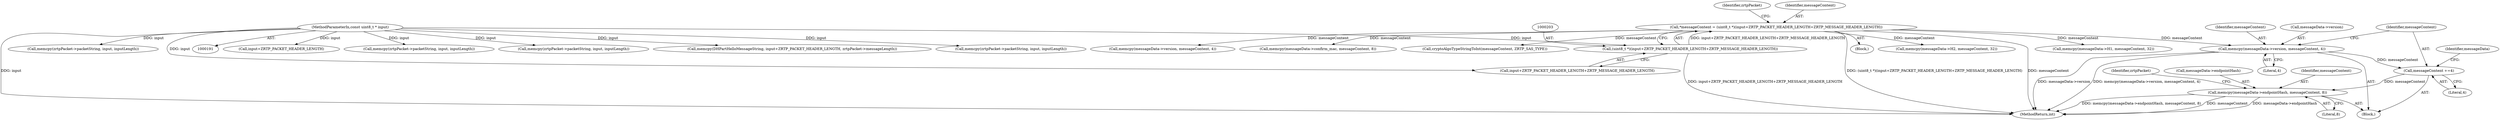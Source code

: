 digraph "0_bzrtp_bbb1e6e2f467ee4bd7b9a8c800e4f07343d7d99b@pointer" {
"1001947" [label="(Call,messageContent +=4)"];
"1001941" [label="(Call,memcpy(messageData->version, messageContent, 4))"];
"1000200" [label="(Call,*messageContent = (uint8_t *)(input+ZRTP_PACKET_HEADER_LENGTH+ZRTP_MESSAGE_HEADER_LENGTH))"];
"1000202" [label="(Call,(uint8_t *)(input+ZRTP_PACKET_HEADER_LENGTH+ZRTP_MESSAGE_HEADER_LENGTH))"];
"1000194" [label="(MethodParameterIn,const uint8_t * input)"];
"1001950" [label="(Call,memcpy(messageData->endpointHash, messageContent, 8))"];
"1001945" [label="(Identifier,messageContent)"];
"1001946" [label="(Literal,4)"];
"1001932" [label="(Block,)"];
"1000211" [label="(Identifier,zrtpPacket)"];
"1000200" [label="(Call,*messageContent = (uint8_t *)(input+ZRTP_PACKET_HEADER_LENGTH+ZRTP_MESSAGE_HEADER_LENGTH))"];
"1000945" [label="(Call,memcpy(messageData->H1, messageContent, 32))"];
"1001942" [label="(Call,messageData->version)"];
"1001955" [label="(Literal,8)"];
"1001948" [label="(Identifier,messageContent)"];
"1000202" [label="(Call,(uint8_t *)(input+ZRTP_PACKET_HEADER_LENGTH+ZRTP_MESSAGE_HEADER_LENGTH))"];
"1001951" [label="(Call,messageData->endpointHash)"];
"1001080" [label="(Call,input+ZRTP_PACKET_HEADER_LENGTH)"];
"1000891" [label="(Call,memcpy(zrtpPacket->packetString, input, inputLength))"];
"1001954" [label="(Identifier,messageContent)"];
"1001950" [label="(Call,memcpy(messageData->endpointHash, messageContent, 8))"];
"1000201" [label="(Identifier,messageContent)"];
"1000224" [label="(Call,memcpy(messageData->version, messageContent, 4))"];
"1001949" [label="(Literal,4)"];
"1000588" [label="(Call,memcpy(zrtpPacket->packetString, input, inputLength))"];
"1001952" [label="(Identifier,messageData)"];
"1001078" [label="(Call,memcpy(DHPartHelloMessageString, input+ZRTP_PACKET_HEADER_LENGTH, zrtpPacket->messageLength))"];
"1001379" [label="(Call,memcpy(messageData->confirm_mac, messageContent, 8))"];
"1001947" [label="(Call,messageContent +=4)"];
"1001941" [label="(Call,memcpy(messageData->version, messageContent, 4))"];
"1000812" [label="(Call,cryptoAlgoTypeStringToInt(messageContent, ZRTP_SAS_TYPE))"];
"1000204" [label="(Call,input+ZRTP_PACKET_HEADER_LENGTH+ZRTP_MESSAGE_HEADER_LENGTH)"];
"1001915" [label="(Call,memcpy(zrtpPacket->packetString, input, inputLength))"];
"1001966" [label="(MethodReturn,int)"];
"1000197" [label="(Block,)"];
"1000624" [label="(Call,memcpy(messageData->H2, messageContent, 32))"];
"1001285" [label="(Call,memcpy(zrtpPacket->packetString, input, inputLength))"];
"1001958" [label="(Identifier,zrtpPacket)"];
"1000194" [label="(MethodParameterIn,const uint8_t * input)"];
"1001947" -> "1001932"  [label="AST: "];
"1001947" -> "1001949"  [label="CFG: "];
"1001948" -> "1001947"  [label="AST: "];
"1001949" -> "1001947"  [label="AST: "];
"1001952" -> "1001947"  [label="CFG: "];
"1001941" -> "1001947"  [label="DDG: messageContent"];
"1001947" -> "1001950"  [label="DDG: messageContent"];
"1001941" -> "1001932"  [label="AST: "];
"1001941" -> "1001946"  [label="CFG: "];
"1001942" -> "1001941"  [label="AST: "];
"1001945" -> "1001941"  [label="AST: "];
"1001946" -> "1001941"  [label="AST: "];
"1001948" -> "1001941"  [label="CFG: "];
"1001941" -> "1001966"  [label="DDG: messageData->version"];
"1001941" -> "1001966"  [label="DDG: memcpy(messageData->version, messageContent, 4)"];
"1000200" -> "1001941"  [label="DDG: messageContent"];
"1000200" -> "1000197"  [label="AST: "];
"1000200" -> "1000202"  [label="CFG: "];
"1000201" -> "1000200"  [label="AST: "];
"1000202" -> "1000200"  [label="AST: "];
"1000211" -> "1000200"  [label="CFG: "];
"1000200" -> "1001966"  [label="DDG: messageContent"];
"1000200" -> "1001966"  [label="DDG: (uint8_t *)(input+ZRTP_PACKET_HEADER_LENGTH+ZRTP_MESSAGE_HEADER_LENGTH)"];
"1000202" -> "1000200"  [label="DDG: input+ZRTP_PACKET_HEADER_LENGTH+ZRTP_MESSAGE_HEADER_LENGTH"];
"1000200" -> "1000224"  [label="DDG: messageContent"];
"1000200" -> "1000624"  [label="DDG: messageContent"];
"1000200" -> "1000812"  [label="DDG: messageContent"];
"1000200" -> "1000945"  [label="DDG: messageContent"];
"1000200" -> "1001379"  [label="DDG: messageContent"];
"1000202" -> "1000204"  [label="CFG: "];
"1000203" -> "1000202"  [label="AST: "];
"1000204" -> "1000202"  [label="AST: "];
"1000202" -> "1001966"  [label="DDG: input+ZRTP_PACKET_HEADER_LENGTH+ZRTP_MESSAGE_HEADER_LENGTH"];
"1000194" -> "1000202"  [label="DDG: input"];
"1000194" -> "1000191"  [label="AST: "];
"1000194" -> "1001966"  [label="DDG: input"];
"1000194" -> "1000204"  [label="DDG: input"];
"1000194" -> "1000588"  [label="DDG: input"];
"1000194" -> "1000891"  [label="DDG: input"];
"1000194" -> "1001078"  [label="DDG: input"];
"1000194" -> "1001080"  [label="DDG: input"];
"1000194" -> "1001285"  [label="DDG: input"];
"1000194" -> "1001915"  [label="DDG: input"];
"1001950" -> "1001932"  [label="AST: "];
"1001950" -> "1001955"  [label="CFG: "];
"1001951" -> "1001950"  [label="AST: "];
"1001954" -> "1001950"  [label="AST: "];
"1001955" -> "1001950"  [label="AST: "];
"1001958" -> "1001950"  [label="CFG: "];
"1001950" -> "1001966"  [label="DDG: memcpy(messageData->endpointHash, messageContent, 8)"];
"1001950" -> "1001966"  [label="DDG: messageContent"];
"1001950" -> "1001966"  [label="DDG: messageData->endpointHash"];
}
